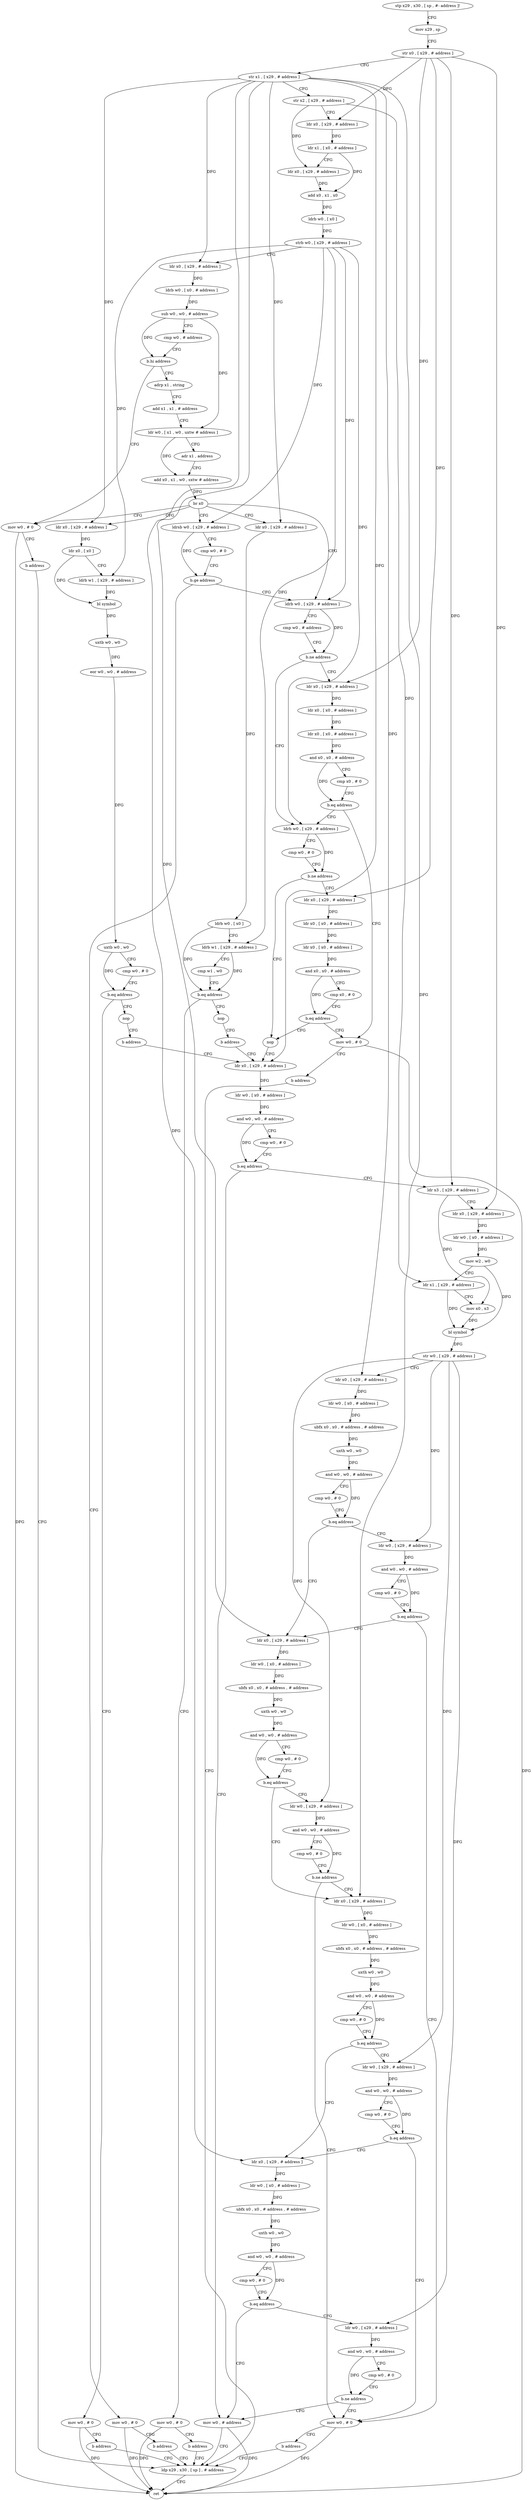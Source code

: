 digraph "func" {
"4345392" [label = "stp x29 , x30 , [ sp , #- address ]!" ]
"4345396" [label = "mov x29 , sp" ]
"4345400" [label = "str x0 , [ x29 , # address ]" ]
"4345404" [label = "str x1 , [ x29 , # address ]" ]
"4345408" [label = "str x2 , [ x29 , # address ]" ]
"4345412" [label = "ldr x0 , [ x29 , # address ]" ]
"4345416" [label = "ldr x1 , [ x0 , # address ]" ]
"4345420" [label = "ldr x0 , [ x29 , # address ]" ]
"4345424" [label = "add x0 , x1 , x0" ]
"4345428" [label = "ldrb w0 , [ x0 ]" ]
"4345432" [label = "strb w0 , [ x29 , # address ]" ]
"4345436" [label = "ldr x0 , [ x29 , # address ]" ]
"4345440" [label = "ldrb w0 , [ x0 , # address ]" ]
"4345444" [label = "sub w0 , w0 , # address" ]
"4345448" [label = "cmp w0 , # address" ]
"4345452" [label = "b.hi address" ]
"4345652" [label = "mov w0 , # 0" ]
"4345456" [label = "adrp x1 , string" ]
"4345656" [label = "b address" ]
"4345920" [label = "ldp x29 , x30 , [ sp ] , # address" ]
"4345460" [label = "add x1 , x1 , # address" ]
"4345464" [label = "ldr w0 , [ x1 , w0 , uxtw # address ]" ]
"4345468" [label = "adr x1 , address" ]
"4345472" [label = "add x0 , x1 , w0 , sxtw # address" ]
"4345476" [label = "br x0" ]
"4345480" [label = "ldr x0 , [ x29 , # address ]" ]
"4345508" [label = "ldr x0 , [ x29 , # address ]" ]
"4345552" [label = "ldrsb w0 , [ x29 , # address ]" ]
"4345572" [label = "ldrb w0 , [ x29 , # address ]" ]
"4345924" [label = "ret" ]
"4345484" [label = "ldrb w0 , [ x0 ]" ]
"4345488" [label = "ldrb w1 , [ x29 , # address ]" ]
"4345492" [label = "cmp w1 , w0" ]
"4345496" [label = "b.eq address" ]
"4345660" [label = "nop" ]
"4345500" [label = "mov w0 , # 0" ]
"4345512" [label = "ldr x0 , [ x0 ]" ]
"4345516" [label = "ldrb w1 , [ x29 , # address ]" ]
"4345520" [label = "bl symbol" ]
"4345524" [label = "uxtb w0 , w0" ]
"4345528" [label = "eor w0 , w0 , # address" ]
"4345532" [label = "uxtb w0 , w0" ]
"4345536" [label = "cmp w0 , # 0" ]
"4345540" [label = "b.eq address" ]
"4345668" [label = "nop" ]
"4345544" [label = "mov w0 , # 0" ]
"4345556" [label = "cmp w0 , # 0" ]
"4345560" [label = "b.ge address" ]
"4345564" [label = "mov w0 , # 0" ]
"4345576" [label = "cmp w0 , # address" ]
"4345580" [label = "b.ne address" ]
"4345608" [label = "ldrb w0 , [ x29 , # address ]" ]
"4345584" [label = "ldr x0 , [ x29 , # address ]" ]
"4345664" [label = "b address" ]
"4345680" [label = "ldr x0 , [ x29 , # address ]" ]
"4345504" [label = "b address" ]
"4345672" [label = "b address" ]
"4345548" [label = "b address" ]
"4345568" [label = "b address" ]
"4345612" [label = "cmp w0 , # 0" ]
"4345616" [label = "b.ne address" ]
"4345676" [label = "nop" ]
"4345620" [label = "ldr x0 , [ x29 , # address ]" ]
"4345588" [label = "ldr x0 , [ x0 , # address ]" ]
"4345592" [label = "ldr x0 , [ x0 , # address ]" ]
"4345596" [label = "and x0 , x0 , # address" ]
"4345600" [label = "cmp x0 , # 0" ]
"4345604" [label = "b.eq address" ]
"4345644" [label = "mov w0 , # 0" ]
"4345684" [label = "ldr w0 , [ x0 , # address ]" ]
"4345688" [label = "and w0 , w0 , # address" ]
"4345692" [label = "cmp w0 , # 0" ]
"4345696" [label = "b.eq address" ]
"4345916" [label = "mov w0 , # address" ]
"4345700" [label = "ldr x3 , [ x29 , # address ]" ]
"4345624" [label = "ldr x0 , [ x0 , # address ]" ]
"4345628" [label = "ldr x0 , [ x0 , # address ]" ]
"4345632" [label = "and x0 , x0 , # address" ]
"4345636" [label = "cmp x0 , # 0" ]
"4345640" [label = "b.eq address" ]
"4345648" [label = "b address" ]
"4345704" [label = "ldr x0 , [ x29 , # address ]" ]
"4345708" [label = "ldr w0 , [ x0 , # address ]" ]
"4345712" [label = "mov w2 , w0" ]
"4345716" [label = "ldr x1 , [ x29 , # address ]" ]
"4345720" [label = "mov x0 , x3" ]
"4345724" [label = "bl symbol" ]
"4345728" [label = "str w0 , [ x29 , # address ]" ]
"4345732" [label = "ldr x0 , [ x29 , # address ]" ]
"4345736" [label = "ldr w0 , [ x0 , # address ]" ]
"4345740" [label = "ubfx x0 , x0 , # address , # address" ]
"4345744" [label = "uxth w0 , w0" ]
"4345748" [label = "and w0 , w0 , # address" ]
"4345752" [label = "cmp w0 , # 0" ]
"4345756" [label = "b.eq address" ]
"4345776" [label = "ldr x0 , [ x29 , # address ]" ]
"4345760" [label = "ldr w0 , [ x29 , # address ]" ]
"4345780" [label = "ldr w0 , [ x0 , # address ]" ]
"4345784" [label = "ubfx x0 , x0 , # address , # address" ]
"4345788" [label = "uxth w0 , w0" ]
"4345792" [label = "and w0 , w0 , # address" ]
"4345796" [label = "cmp w0 , # 0" ]
"4345800" [label = "b.eq address" ]
"4345820" [label = "ldr x0 , [ x29 , # address ]" ]
"4345804" [label = "ldr w0 , [ x29 , # address ]" ]
"4345764" [label = "and w0 , w0 , # address" ]
"4345768" [label = "cmp w0 , # 0" ]
"4345772" [label = "b.eq address" ]
"4345908" [label = "mov w0 , # 0" ]
"4345824" [label = "ldr w0 , [ x0 , # address ]" ]
"4345828" [label = "ubfx x0 , x0 , # address , # address" ]
"4345832" [label = "uxth w0 , w0" ]
"4345836" [label = "and w0 , w0 , # address" ]
"4345840" [label = "cmp w0 , # 0" ]
"4345844" [label = "b.eq address" ]
"4345864" [label = "ldr x0 , [ x29 , # address ]" ]
"4345848" [label = "ldr w0 , [ x29 , # address ]" ]
"4345808" [label = "and w0 , w0 , # address" ]
"4345812" [label = "cmp w0 , # 0" ]
"4345816" [label = "b.ne address" ]
"4345912" [label = "b address" ]
"4345868" [label = "ldr w0 , [ x0 , # address ]" ]
"4345872" [label = "ubfx x0 , x0 , # address , # address" ]
"4345876" [label = "uxth w0 , w0" ]
"4345880" [label = "and w0 , w0 , # address" ]
"4345884" [label = "cmp w0 , # 0" ]
"4345888" [label = "b.eq address" ]
"4345892" [label = "ldr w0 , [ x29 , # address ]" ]
"4345852" [label = "and w0 , w0 , # address" ]
"4345856" [label = "cmp w0 , # 0" ]
"4345860" [label = "b.eq address" ]
"4345896" [label = "and w0 , w0 , # address" ]
"4345900" [label = "cmp w0 , # 0" ]
"4345904" [label = "b.ne address" ]
"4345392" -> "4345396" [ label = "CFG" ]
"4345396" -> "4345400" [ label = "CFG" ]
"4345400" -> "4345404" [ label = "CFG" ]
"4345400" -> "4345412" [ label = "DFG" ]
"4345400" -> "4345584" [ label = "DFG" ]
"4345400" -> "4345620" [ label = "DFG" ]
"4345400" -> "4345700" [ label = "DFG" ]
"4345400" -> "4345704" [ label = "DFG" ]
"4345404" -> "4345408" [ label = "CFG" ]
"4345404" -> "4345436" [ label = "DFG" ]
"4345404" -> "4345480" [ label = "DFG" ]
"4345404" -> "4345508" [ label = "DFG" ]
"4345404" -> "4345680" [ label = "DFG" ]
"4345404" -> "4345732" [ label = "DFG" ]
"4345404" -> "4345776" [ label = "DFG" ]
"4345404" -> "4345820" [ label = "DFG" ]
"4345404" -> "4345864" [ label = "DFG" ]
"4345408" -> "4345412" [ label = "CFG" ]
"4345408" -> "4345420" [ label = "DFG" ]
"4345408" -> "4345716" [ label = "DFG" ]
"4345412" -> "4345416" [ label = "DFG" ]
"4345416" -> "4345420" [ label = "CFG" ]
"4345416" -> "4345424" [ label = "DFG" ]
"4345420" -> "4345424" [ label = "DFG" ]
"4345424" -> "4345428" [ label = "DFG" ]
"4345428" -> "4345432" [ label = "DFG" ]
"4345432" -> "4345436" [ label = "CFG" ]
"4345432" -> "4345488" [ label = "DFG" ]
"4345432" -> "4345516" [ label = "DFG" ]
"4345432" -> "4345552" [ label = "DFG" ]
"4345432" -> "4345572" [ label = "DFG" ]
"4345432" -> "4345608" [ label = "DFG" ]
"4345436" -> "4345440" [ label = "DFG" ]
"4345440" -> "4345444" [ label = "DFG" ]
"4345444" -> "4345448" [ label = "CFG" ]
"4345444" -> "4345452" [ label = "DFG" ]
"4345444" -> "4345464" [ label = "DFG" ]
"4345448" -> "4345452" [ label = "CFG" ]
"4345452" -> "4345652" [ label = "CFG" ]
"4345452" -> "4345456" [ label = "CFG" ]
"4345652" -> "4345656" [ label = "CFG" ]
"4345652" -> "4345924" [ label = "DFG" ]
"4345456" -> "4345460" [ label = "CFG" ]
"4345656" -> "4345920" [ label = "CFG" ]
"4345920" -> "4345924" [ label = "CFG" ]
"4345460" -> "4345464" [ label = "CFG" ]
"4345464" -> "4345468" [ label = "CFG" ]
"4345464" -> "4345472" [ label = "DFG" ]
"4345468" -> "4345472" [ label = "CFG" ]
"4345472" -> "4345476" [ label = "DFG" ]
"4345476" -> "4345480" [ label = "CFG" ]
"4345476" -> "4345508" [ label = "CFG" ]
"4345476" -> "4345552" [ label = "CFG" ]
"4345476" -> "4345572" [ label = "CFG" ]
"4345476" -> "4345652" [ label = "CFG" ]
"4345480" -> "4345484" [ label = "DFG" ]
"4345508" -> "4345512" [ label = "DFG" ]
"4345552" -> "4345556" [ label = "CFG" ]
"4345552" -> "4345560" [ label = "DFG" ]
"4345572" -> "4345576" [ label = "CFG" ]
"4345572" -> "4345580" [ label = "DFG" ]
"4345484" -> "4345488" [ label = "CFG" ]
"4345484" -> "4345496" [ label = "DFG" ]
"4345488" -> "4345492" [ label = "CFG" ]
"4345488" -> "4345496" [ label = "DFG" ]
"4345492" -> "4345496" [ label = "CFG" ]
"4345496" -> "4345660" [ label = "CFG" ]
"4345496" -> "4345500" [ label = "CFG" ]
"4345660" -> "4345664" [ label = "CFG" ]
"4345500" -> "4345504" [ label = "CFG" ]
"4345500" -> "4345924" [ label = "DFG" ]
"4345512" -> "4345516" [ label = "CFG" ]
"4345512" -> "4345520" [ label = "DFG" ]
"4345516" -> "4345520" [ label = "DFG" ]
"4345520" -> "4345524" [ label = "DFG" ]
"4345524" -> "4345528" [ label = "DFG" ]
"4345528" -> "4345532" [ label = "DFG" ]
"4345532" -> "4345536" [ label = "CFG" ]
"4345532" -> "4345540" [ label = "DFG" ]
"4345536" -> "4345540" [ label = "CFG" ]
"4345540" -> "4345668" [ label = "CFG" ]
"4345540" -> "4345544" [ label = "CFG" ]
"4345668" -> "4345672" [ label = "CFG" ]
"4345544" -> "4345548" [ label = "CFG" ]
"4345544" -> "4345924" [ label = "DFG" ]
"4345556" -> "4345560" [ label = "CFG" ]
"4345560" -> "4345572" [ label = "CFG" ]
"4345560" -> "4345564" [ label = "CFG" ]
"4345564" -> "4345568" [ label = "CFG" ]
"4345564" -> "4345924" [ label = "DFG" ]
"4345576" -> "4345580" [ label = "CFG" ]
"4345580" -> "4345608" [ label = "CFG" ]
"4345580" -> "4345584" [ label = "CFG" ]
"4345608" -> "4345612" [ label = "CFG" ]
"4345608" -> "4345616" [ label = "DFG" ]
"4345584" -> "4345588" [ label = "DFG" ]
"4345664" -> "4345680" [ label = "CFG" ]
"4345680" -> "4345684" [ label = "DFG" ]
"4345504" -> "4345920" [ label = "CFG" ]
"4345672" -> "4345680" [ label = "CFG" ]
"4345548" -> "4345920" [ label = "CFG" ]
"4345568" -> "4345920" [ label = "CFG" ]
"4345612" -> "4345616" [ label = "CFG" ]
"4345616" -> "4345676" [ label = "CFG" ]
"4345616" -> "4345620" [ label = "CFG" ]
"4345676" -> "4345680" [ label = "CFG" ]
"4345620" -> "4345624" [ label = "DFG" ]
"4345588" -> "4345592" [ label = "DFG" ]
"4345592" -> "4345596" [ label = "DFG" ]
"4345596" -> "4345600" [ label = "CFG" ]
"4345596" -> "4345604" [ label = "DFG" ]
"4345600" -> "4345604" [ label = "CFG" ]
"4345604" -> "4345644" [ label = "CFG" ]
"4345604" -> "4345608" [ label = "CFG" ]
"4345644" -> "4345648" [ label = "CFG" ]
"4345644" -> "4345924" [ label = "DFG" ]
"4345684" -> "4345688" [ label = "DFG" ]
"4345688" -> "4345692" [ label = "CFG" ]
"4345688" -> "4345696" [ label = "DFG" ]
"4345692" -> "4345696" [ label = "CFG" ]
"4345696" -> "4345916" [ label = "CFG" ]
"4345696" -> "4345700" [ label = "CFG" ]
"4345916" -> "4345920" [ label = "CFG" ]
"4345916" -> "4345924" [ label = "DFG" ]
"4345700" -> "4345704" [ label = "CFG" ]
"4345700" -> "4345720" [ label = "DFG" ]
"4345624" -> "4345628" [ label = "DFG" ]
"4345628" -> "4345632" [ label = "DFG" ]
"4345632" -> "4345636" [ label = "CFG" ]
"4345632" -> "4345640" [ label = "DFG" ]
"4345636" -> "4345640" [ label = "CFG" ]
"4345640" -> "4345676" [ label = "CFG" ]
"4345640" -> "4345644" [ label = "CFG" ]
"4345648" -> "4345920" [ label = "CFG" ]
"4345704" -> "4345708" [ label = "DFG" ]
"4345708" -> "4345712" [ label = "DFG" ]
"4345712" -> "4345716" [ label = "CFG" ]
"4345712" -> "4345724" [ label = "DFG" ]
"4345716" -> "4345720" [ label = "CFG" ]
"4345716" -> "4345724" [ label = "DFG" ]
"4345720" -> "4345724" [ label = "DFG" ]
"4345724" -> "4345728" [ label = "DFG" ]
"4345728" -> "4345732" [ label = "CFG" ]
"4345728" -> "4345760" [ label = "DFG" ]
"4345728" -> "4345804" [ label = "DFG" ]
"4345728" -> "4345848" [ label = "DFG" ]
"4345728" -> "4345892" [ label = "DFG" ]
"4345732" -> "4345736" [ label = "DFG" ]
"4345736" -> "4345740" [ label = "DFG" ]
"4345740" -> "4345744" [ label = "DFG" ]
"4345744" -> "4345748" [ label = "DFG" ]
"4345748" -> "4345752" [ label = "CFG" ]
"4345748" -> "4345756" [ label = "DFG" ]
"4345752" -> "4345756" [ label = "CFG" ]
"4345756" -> "4345776" [ label = "CFG" ]
"4345756" -> "4345760" [ label = "CFG" ]
"4345776" -> "4345780" [ label = "DFG" ]
"4345760" -> "4345764" [ label = "DFG" ]
"4345780" -> "4345784" [ label = "DFG" ]
"4345784" -> "4345788" [ label = "DFG" ]
"4345788" -> "4345792" [ label = "DFG" ]
"4345792" -> "4345796" [ label = "CFG" ]
"4345792" -> "4345800" [ label = "DFG" ]
"4345796" -> "4345800" [ label = "CFG" ]
"4345800" -> "4345820" [ label = "CFG" ]
"4345800" -> "4345804" [ label = "CFG" ]
"4345820" -> "4345824" [ label = "DFG" ]
"4345804" -> "4345808" [ label = "DFG" ]
"4345764" -> "4345768" [ label = "CFG" ]
"4345764" -> "4345772" [ label = "DFG" ]
"4345768" -> "4345772" [ label = "CFG" ]
"4345772" -> "4345908" [ label = "CFG" ]
"4345772" -> "4345776" [ label = "CFG" ]
"4345908" -> "4345912" [ label = "CFG" ]
"4345908" -> "4345924" [ label = "DFG" ]
"4345824" -> "4345828" [ label = "DFG" ]
"4345828" -> "4345832" [ label = "DFG" ]
"4345832" -> "4345836" [ label = "DFG" ]
"4345836" -> "4345840" [ label = "CFG" ]
"4345836" -> "4345844" [ label = "DFG" ]
"4345840" -> "4345844" [ label = "CFG" ]
"4345844" -> "4345864" [ label = "CFG" ]
"4345844" -> "4345848" [ label = "CFG" ]
"4345864" -> "4345868" [ label = "DFG" ]
"4345848" -> "4345852" [ label = "DFG" ]
"4345808" -> "4345812" [ label = "CFG" ]
"4345808" -> "4345816" [ label = "DFG" ]
"4345812" -> "4345816" [ label = "CFG" ]
"4345816" -> "4345908" [ label = "CFG" ]
"4345816" -> "4345820" [ label = "CFG" ]
"4345912" -> "4345920" [ label = "CFG" ]
"4345868" -> "4345872" [ label = "DFG" ]
"4345872" -> "4345876" [ label = "DFG" ]
"4345876" -> "4345880" [ label = "DFG" ]
"4345880" -> "4345884" [ label = "CFG" ]
"4345880" -> "4345888" [ label = "DFG" ]
"4345884" -> "4345888" [ label = "CFG" ]
"4345888" -> "4345916" [ label = "CFG" ]
"4345888" -> "4345892" [ label = "CFG" ]
"4345892" -> "4345896" [ label = "DFG" ]
"4345852" -> "4345856" [ label = "CFG" ]
"4345852" -> "4345860" [ label = "DFG" ]
"4345856" -> "4345860" [ label = "CFG" ]
"4345860" -> "4345908" [ label = "CFG" ]
"4345860" -> "4345864" [ label = "CFG" ]
"4345896" -> "4345900" [ label = "CFG" ]
"4345896" -> "4345904" [ label = "DFG" ]
"4345900" -> "4345904" [ label = "CFG" ]
"4345904" -> "4345916" [ label = "CFG" ]
"4345904" -> "4345908" [ label = "CFG" ]
}
